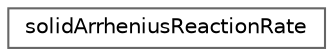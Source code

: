 digraph "Graphical Class Hierarchy"
{
 // LATEX_PDF_SIZE
  bgcolor="transparent";
  edge [fontname=Helvetica,fontsize=10,labelfontname=Helvetica,labelfontsize=10];
  node [fontname=Helvetica,fontsize=10,shape=box,height=0.2,width=0.4];
  rankdir="LR";
  Node0 [id="Node000000",label="solidArrheniusReactionRate",height=0.2,width=0.4,color="grey40", fillcolor="white", style="filled",URL="$classFoam_1_1solidArrheniusReactionRate.html",tooltip="Arrhenius reaction rate for solids."];
}
